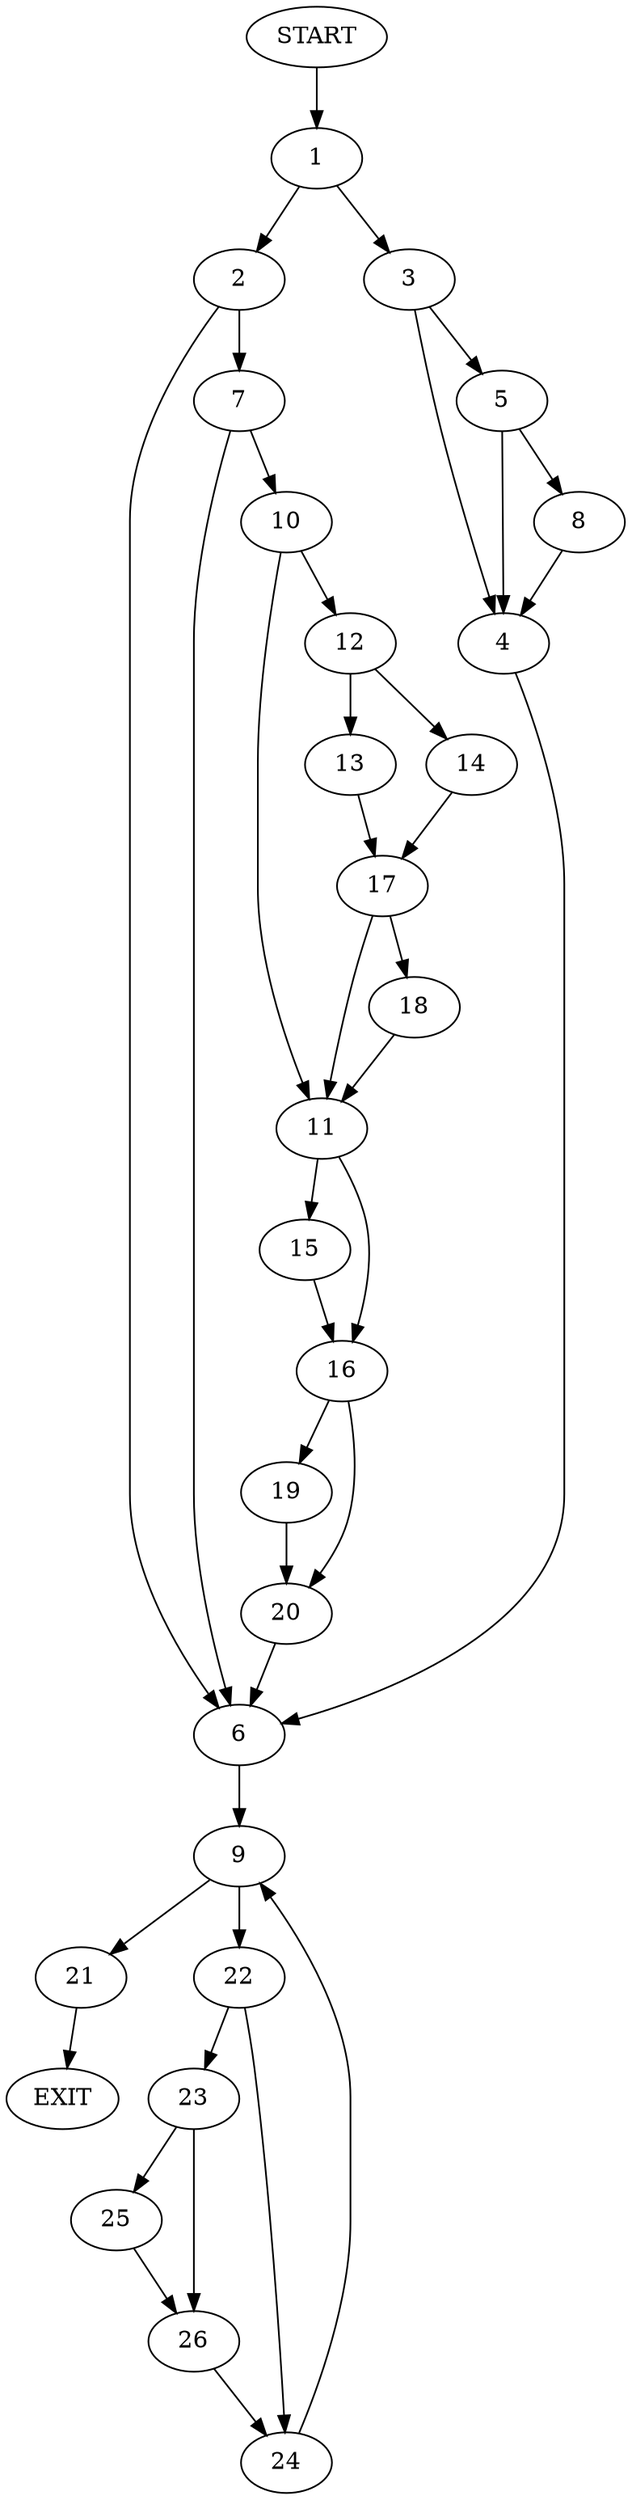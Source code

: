 digraph {
0 [label="START"]
27 [label="EXIT"]
0 -> 1
1 -> 2
1 -> 3
3 -> 4
3 -> 5
2 -> 6
2 -> 7
4 -> 6
5 -> 4
5 -> 8
8 -> 4
6 -> 9
7 -> 6
7 -> 10
10 -> 11
10 -> 12
12 -> 13
12 -> 14
11 -> 15
11 -> 16
13 -> 17
14 -> 17
17 -> 11
17 -> 18
18 -> 11
16 -> 19
16 -> 20
15 -> 16
19 -> 20
20 -> 6
9 -> 21
9 -> 22
22 -> 23
22 -> 24
21 -> 27
23 -> 25
23 -> 26
24 -> 9
26 -> 24
25 -> 26
}
